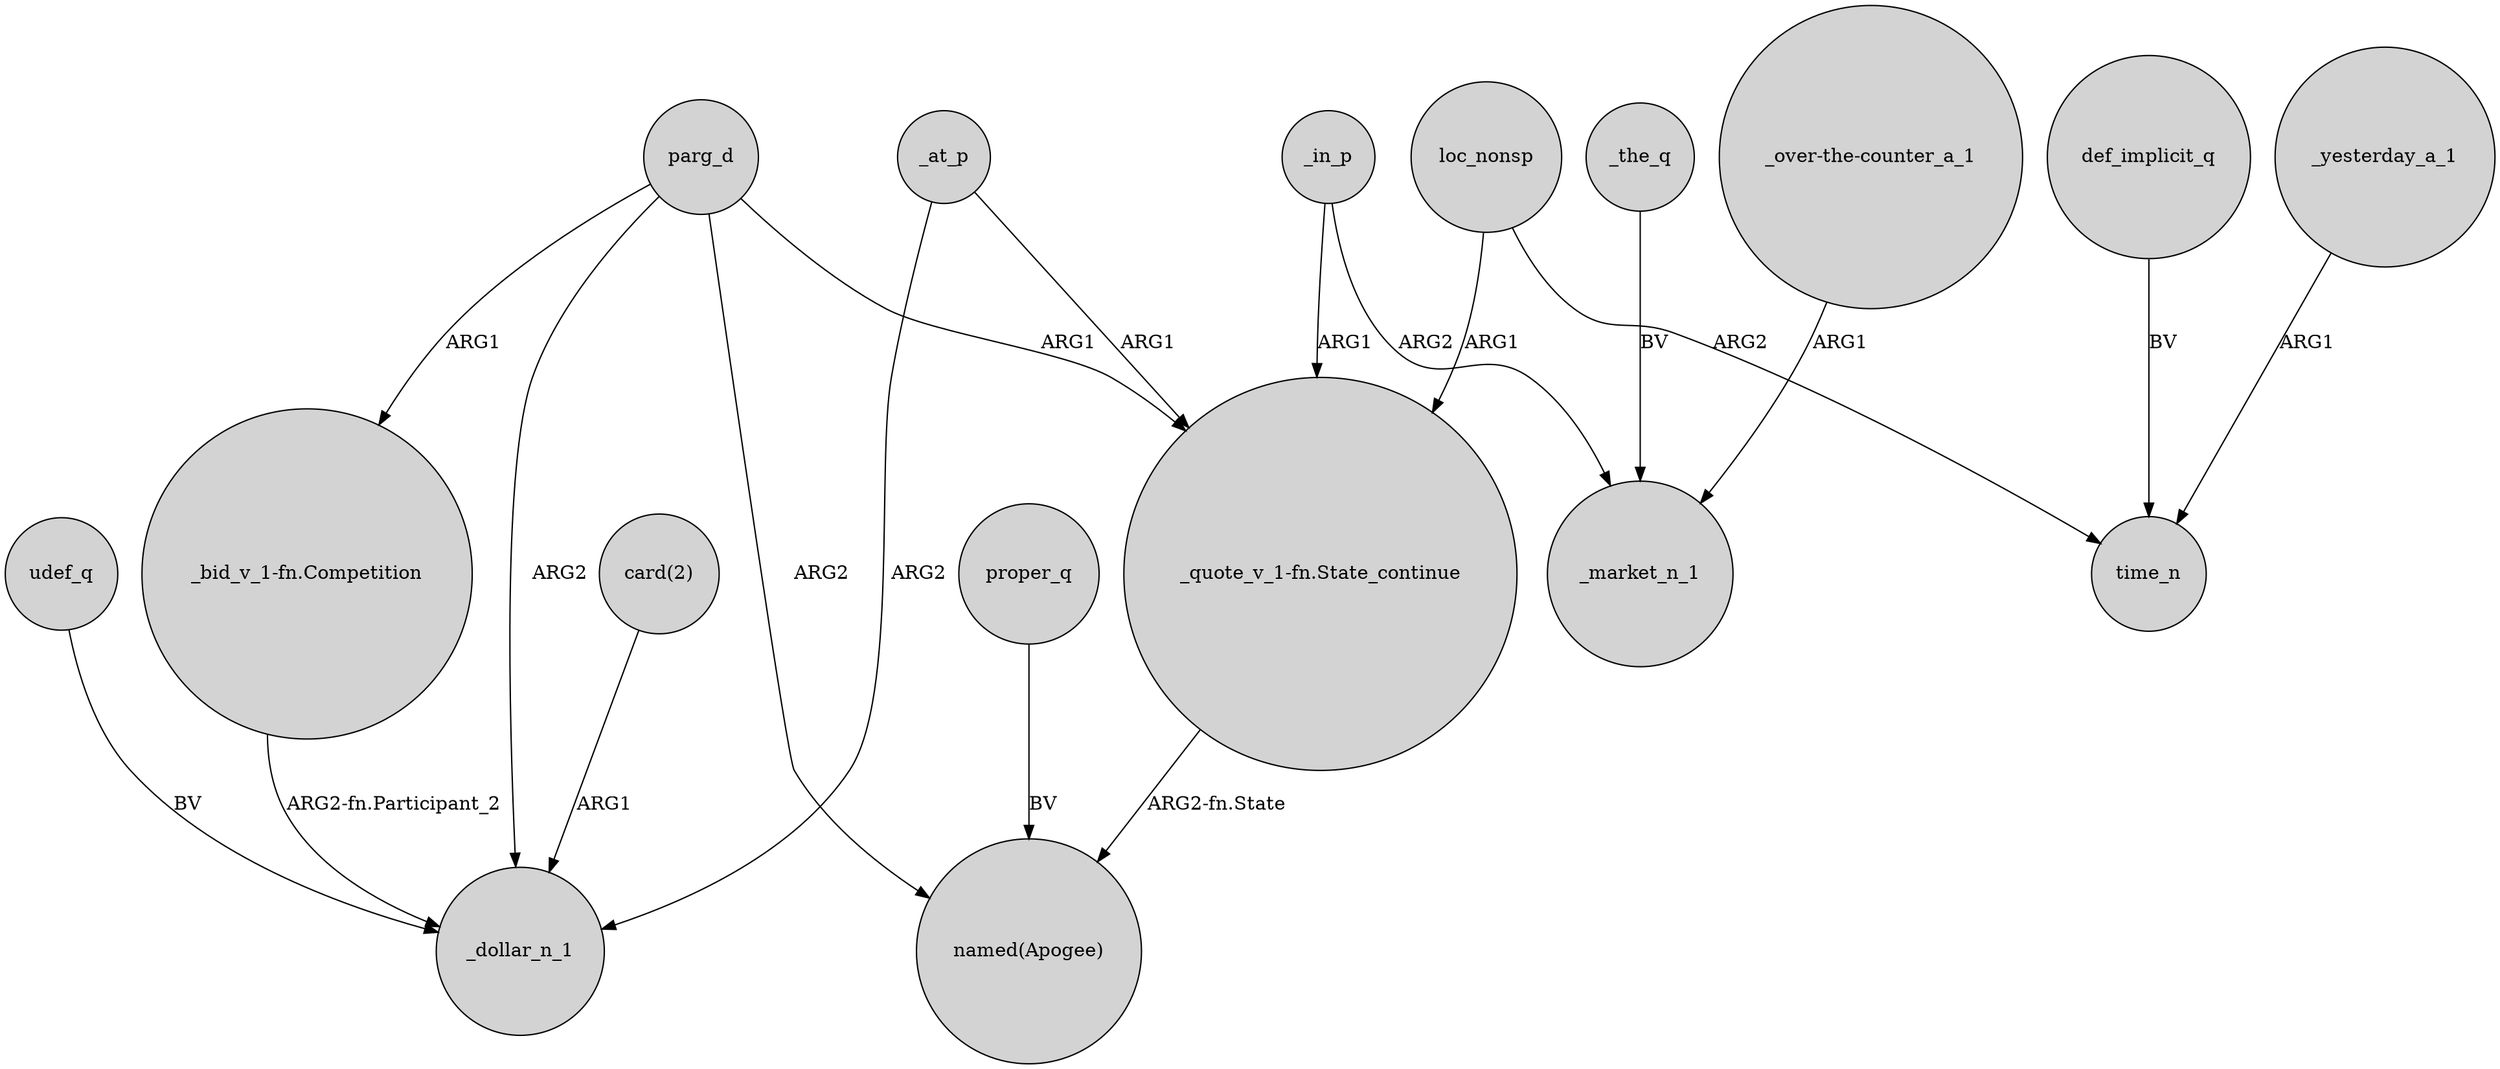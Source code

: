 digraph {
	node [shape=circle style=filled]
	parg_d -> _dollar_n_1 [label=ARG2]
	parg_d -> "named(Apogee)" [label=ARG2]
	"_bid_v_1-fn.Competition" -> _dollar_n_1 [label="ARG2-fn.Participant_2"]
	_yesterday_a_1 -> time_n [label=ARG1]
	"_quote_v_1-fn.State_continue" -> "named(Apogee)" [label="ARG2-fn.State"]
	_the_q -> _market_n_1 [label=BV]
	_in_p -> _market_n_1 [label=ARG2]
	_at_p -> _dollar_n_1 [label=ARG2]
	loc_nonsp -> "_quote_v_1-fn.State_continue" [label=ARG1]
	"_over-the-counter_a_1" -> _market_n_1 [label=ARG1]
	_in_p -> "_quote_v_1-fn.State_continue" [label=ARG1]
	udef_q -> _dollar_n_1 [label=BV]
	proper_q -> "named(Apogee)" [label=BV]
	parg_d -> "_quote_v_1-fn.State_continue" [label=ARG1]
	loc_nonsp -> time_n [label=ARG2]
	parg_d -> "_bid_v_1-fn.Competition" [label=ARG1]
	_at_p -> "_quote_v_1-fn.State_continue" [label=ARG1]
	def_implicit_q -> time_n [label=BV]
	"card(2)" -> _dollar_n_1 [label=ARG1]
}
